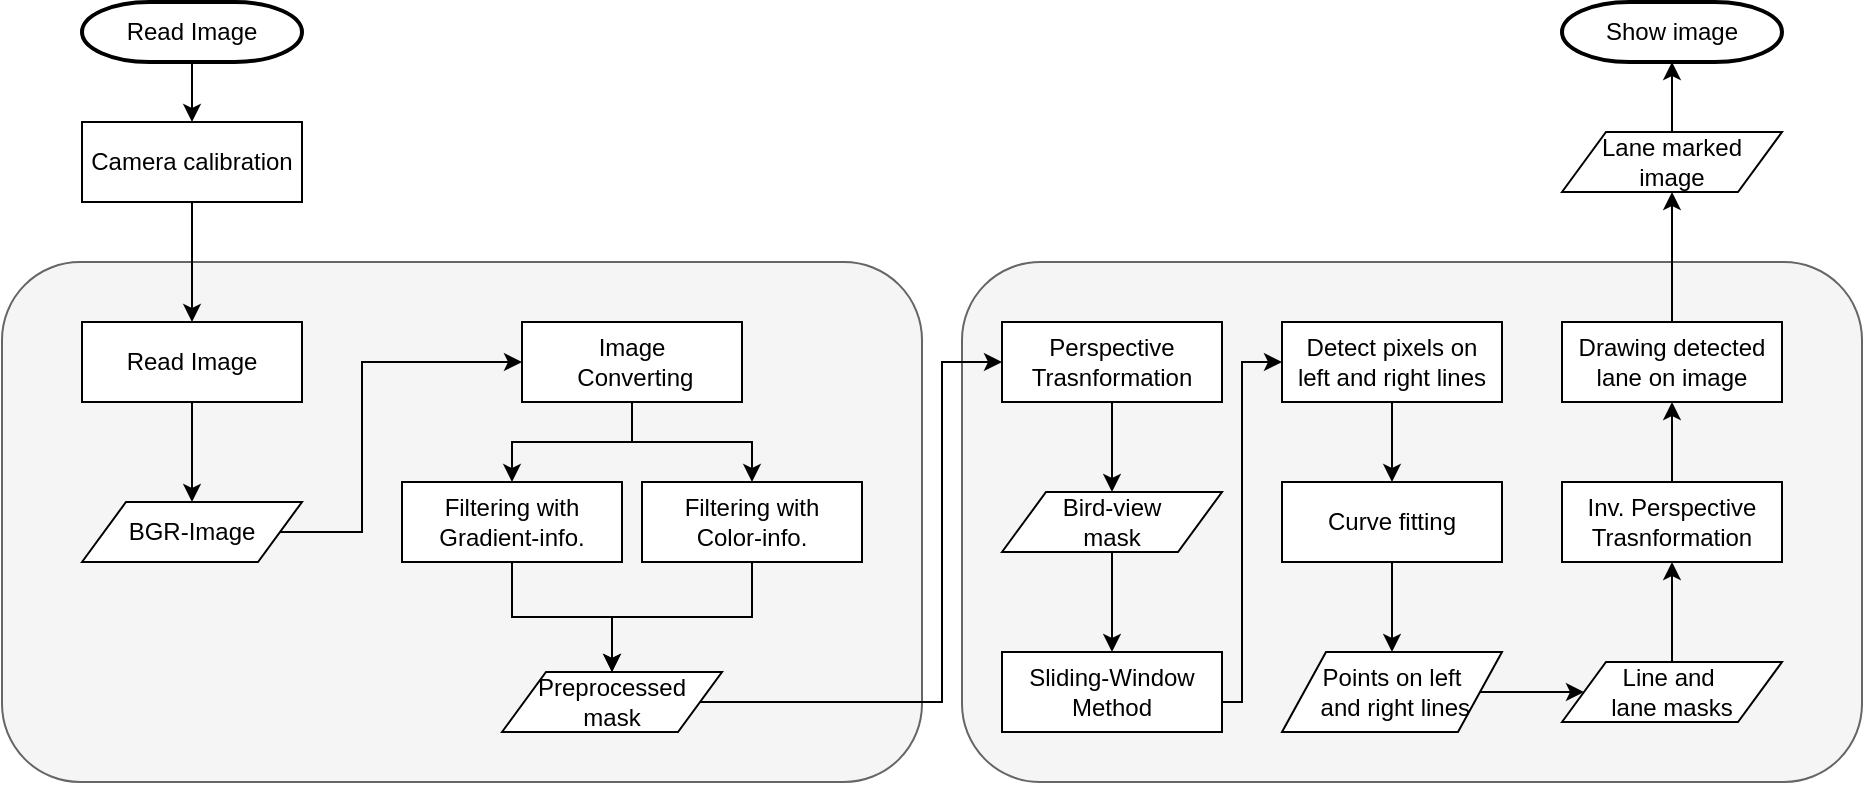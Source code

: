 <mxfile version="13.0.3" type="device"><diagram id="4iPB6XCk-d360vSC4pUv" name="Page-1"><mxGraphModel dx="1024" dy="592" grid="1" gridSize="10" guides="1" tooltips="1" connect="1" arrows="1" fold="1" page="1" pageScale="1" pageWidth="1169" pageHeight="827" math="0" shadow="0"><root><mxCell id="0"/><mxCell id="1" parent="0"/><mxCell id="Jfcrov2XrP9BF7XRXsdz-18" value="" style="rounded=1;whiteSpace=wrap;html=1;fillColor=#f5f5f5;strokeColor=#666666;fontColor=#333333;" parent="1" vertex="1"><mxGeometry x="550" y="360" width="450" height="260" as="geometry"/></mxCell><mxCell id="Jfcrov2XrP9BF7XRXsdz-1" value="" style="rounded=1;whiteSpace=wrap;html=1;fillColor=#f5f5f5;strokeColor=#666666;fontColor=#333333;" parent="1" vertex="1"><mxGeometry x="70" y="360" width="460" height="260" as="geometry"/></mxCell><mxCell id="ztRmk6boDe7PoUX3TMo4-4" style="edgeStyle=orthogonalEdgeStyle;rounded=0;orthogonalLoop=1;jettySize=auto;html=1;entryX=0.5;entryY=0;entryDx=0;entryDy=0;fontFamily=Verdana;" edge="1" parent="1" source="Jfcrov2XrP9BF7XRXsdz-2" target="ztRmk6boDe7PoUX3TMo4-2"><mxGeometry relative="1" as="geometry"/></mxCell><mxCell id="Jfcrov2XrP9BF7XRXsdz-2" value="Read Image" style="strokeWidth=2;html=1;shape=mxgraph.flowchart.terminator;whiteSpace=wrap;" parent="1" vertex="1"><mxGeometry x="110" y="230" width="110" height="30" as="geometry"/></mxCell><mxCell id="Jfcrov2XrP9BF7XRXsdz-45" style="edgeStyle=orthogonalEdgeStyle;rounded=0;orthogonalLoop=1;jettySize=auto;html=1;entryX=0;entryY=0.5;entryDx=0;entryDy=0;" parent="1" source="Jfcrov2XrP9BF7XRXsdz-3" target="Jfcrov2XrP9BF7XRXsdz-7" edge="1"><mxGeometry relative="1" as="geometry"><Array as="points"><mxPoint x="250" y="495"/><mxPoint x="250" y="410"/></Array></mxGeometry></mxCell><mxCell id="Jfcrov2XrP9BF7XRXsdz-3" value="BGR-Image" style="shape=parallelogram;perimeter=parallelogramPerimeter;whiteSpace=wrap;html=1;" parent="1" vertex="1"><mxGeometry x="110" y="480" width="110" height="30" as="geometry"/></mxCell><mxCell id="Jfcrov2XrP9BF7XRXsdz-46" style="edgeStyle=orthogonalEdgeStyle;rounded=0;orthogonalLoop=1;jettySize=auto;html=1;entryX=0.5;entryY=0;entryDx=0;entryDy=0;" parent="1" source="Jfcrov2XrP9BF7XRXsdz-7" target="Jfcrov2XrP9BF7XRXsdz-12" edge="1"><mxGeometry relative="1" as="geometry"/></mxCell><mxCell id="Jfcrov2XrP9BF7XRXsdz-47" style="edgeStyle=orthogonalEdgeStyle;rounded=0;orthogonalLoop=1;jettySize=auto;html=1;" parent="1" source="Jfcrov2XrP9BF7XRXsdz-7" target="Jfcrov2XrP9BF7XRXsdz-13" edge="1"><mxGeometry relative="1" as="geometry"/></mxCell><mxCell id="Jfcrov2XrP9BF7XRXsdz-7" value="Image&lt;br&gt;&amp;nbsp;Converting&lt;br&gt;" style="rounded=0;whiteSpace=wrap;html=1;" parent="1" vertex="1"><mxGeometry x="330" y="390" width="110" height="40" as="geometry"/></mxCell><mxCell id="Jfcrov2XrP9BF7XRXsdz-58" style="edgeStyle=orthogonalEdgeStyle;rounded=0;orthogonalLoop=1;jettySize=auto;html=1;entryX=0;entryY=0.5;entryDx=0;entryDy=0;" parent="1" source="Jfcrov2XrP9BF7XRXsdz-11" target="Jfcrov2XrP9BF7XRXsdz-25" edge="1"><mxGeometry relative="1" as="geometry"><Array as="points"><mxPoint x="540" y="580"/><mxPoint x="540" y="410"/></Array></mxGeometry></mxCell><mxCell id="Jfcrov2XrP9BF7XRXsdz-11" value="Preprocessed&lt;br&gt;mask" style="shape=parallelogram;perimeter=parallelogramPerimeter;whiteSpace=wrap;html=1;" parent="1" vertex="1"><mxGeometry x="320" y="565" width="110" height="30" as="geometry"/></mxCell><mxCell id="Jfcrov2XrP9BF7XRXsdz-48" style="edgeStyle=orthogonalEdgeStyle;rounded=0;orthogonalLoop=1;jettySize=auto;html=1;entryX=0.5;entryY=0;entryDx=0;entryDy=0;" parent="1" source="Jfcrov2XrP9BF7XRXsdz-12" target="Jfcrov2XrP9BF7XRXsdz-11" edge="1"><mxGeometry relative="1" as="geometry"/></mxCell><mxCell id="Jfcrov2XrP9BF7XRXsdz-12" value="Filtering with&lt;br&gt;Gradient-info.&lt;span style=&quot;font-family: monospace ; font-size: 0px&quot;&gt;%3CmxGraphModel%3E%3Croot%3E%3CmxCell%20id%3D%220%22%2F%3E%3CmxCell%20id%3D%221%22%20parent%3D%220%22%2F%3E%3CmxCell%20id%3D%222%22%20value%3D%22Image%26lt%3Bbr%26gt%3B%26amp%3Bnbsp%3BConverting%26lt%3Bbr%26gt%3B%22%20style%3D%22rounded%3D0%3BwhiteSpace%3Dwrap%3Bhtml%3D1%3B%22%20vertex%3D%221%22%20parent%3D%221%22%3E%3CmxGeometry%20x%3D%2270%22%20y%3D%22330%22%20width%3D%22110%22%20height%3D%2240%22%20as%3D%22geometry%22%2F%3E%3C%2FmxCell%3E%3C%2Froot%3E%3C%2FmxGraphModel%3E&lt;/span&gt;" style="rounded=0;whiteSpace=wrap;html=1;" parent="1" vertex="1"><mxGeometry x="270" y="470" width="110" height="40" as="geometry"/></mxCell><mxCell id="Jfcrov2XrP9BF7XRXsdz-49" style="edgeStyle=orthogonalEdgeStyle;rounded=0;orthogonalLoop=1;jettySize=auto;html=1;entryX=0.5;entryY=0;entryDx=0;entryDy=0;" parent="1" source="Jfcrov2XrP9BF7XRXsdz-13" target="Jfcrov2XrP9BF7XRXsdz-11" edge="1"><mxGeometry relative="1" as="geometry"/></mxCell><mxCell id="Jfcrov2XrP9BF7XRXsdz-13" value="Filtering with&lt;br&gt;Color-info.&lt;span style=&quot;font-family: monospace ; font-size: 0px&quot;&gt;%3CmxGraphModel%3E%3Croot%3E%3CmxCell%20id%3D%220%22%2F%3E%3CmxCell%20id%3D%221%22%20parent%3D%220%22%2F%3E%3CmxCell%20id%3D%222%22%20value%3D%22Image%26lt%3Bbr%26gt%3B%26amp%3Bnbsp%3BConverting%26lt%3Bbr%26gt%3B%22%20style%3D%22rounded%3D0%3BwhiteSpace%3Dwrap%3Bhtml%3D1%3B%22%20vertex%3D%221%22%20parent%3D%221%22%3E%3CmxGeometry%20x%3D%2270%22%20y%3D%22330%22%20width%3D%22110%22%20height%3D%2240%22%20as%3D%22geometry%22%2F%3E%3C%2FmxCell%3E%3C%2Froot%3E%3C%2FmxGraphModel%3E&lt;/span&gt;" style="rounded=0;whiteSpace=wrap;html=1;" parent="1" vertex="1"><mxGeometry x="390" y="470" width="110" height="40" as="geometry"/></mxCell><mxCell id="Jfcrov2XrP9BF7XRXsdz-24" style="edgeStyle=orthogonalEdgeStyle;rounded=0;orthogonalLoop=1;jettySize=auto;html=1;entryX=0.5;entryY=0;entryDx=0;entryDy=0;" parent="1" source="Jfcrov2XrP9BF7XRXsdz-22" target="Jfcrov2XrP9BF7XRXsdz-3" edge="1"><mxGeometry relative="1" as="geometry"/></mxCell><mxCell id="Jfcrov2XrP9BF7XRXsdz-22" value="Read Image" style="rounded=0;whiteSpace=wrap;html=1;" parent="1" vertex="1"><mxGeometry x="110" y="390" width="110" height="40" as="geometry"/></mxCell><mxCell id="Jfcrov2XrP9BF7XRXsdz-28" style="edgeStyle=orthogonalEdgeStyle;rounded=0;orthogonalLoop=1;jettySize=auto;html=1;entryX=0.5;entryY=0;entryDx=0;entryDy=0;" parent="1" source="Jfcrov2XrP9BF7XRXsdz-25" target="Jfcrov2XrP9BF7XRXsdz-27" edge="1"><mxGeometry relative="1" as="geometry"/></mxCell><mxCell id="Jfcrov2XrP9BF7XRXsdz-25" value="Perspective&lt;br&gt;Trasnformation" style="rounded=0;whiteSpace=wrap;html=1;" parent="1" vertex="1"><mxGeometry x="570" y="390" width="110" height="40" as="geometry"/></mxCell><mxCell id="Jfcrov2XrP9BF7XRXsdz-37" style="edgeStyle=orthogonalEdgeStyle;rounded=0;orthogonalLoop=1;jettySize=auto;html=1;entryX=0.5;entryY=0;entryDx=0;entryDy=0;" parent="1" source="Jfcrov2XrP9BF7XRXsdz-27" target="Jfcrov2XrP9BF7XRXsdz-30" edge="1"><mxGeometry relative="1" as="geometry"/></mxCell><mxCell id="Jfcrov2XrP9BF7XRXsdz-27" value="Bird-view&lt;br&gt;mask" style="shape=parallelogram;perimeter=parallelogramPerimeter;whiteSpace=wrap;html=1;" parent="1" vertex="1"><mxGeometry x="570" y="475" width="110" height="30" as="geometry"/></mxCell><mxCell id="Jfcrov2XrP9BF7XRXsdz-38" style="edgeStyle=orthogonalEdgeStyle;rounded=0;orthogonalLoop=1;jettySize=auto;html=1;entryX=0;entryY=0.5;entryDx=0;entryDy=0;" parent="1" source="Jfcrov2XrP9BF7XRXsdz-30" target="Jfcrov2XrP9BF7XRXsdz-32" edge="1"><mxGeometry relative="1" as="geometry"><Array as="points"><mxPoint x="690" y="580"/><mxPoint x="690" y="410"/></Array></mxGeometry></mxCell><mxCell id="Jfcrov2XrP9BF7XRXsdz-30" value="Sliding-Window&lt;br&gt;Method" style="rounded=0;whiteSpace=wrap;html=1;" parent="1" vertex="1"><mxGeometry x="570" y="555" width="110" height="40" as="geometry"/></mxCell><mxCell id="Jfcrov2XrP9BF7XRXsdz-39" style="edgeStyle=orthogonalEdgeStyle;rounded=0;orthogonalLoop=1;jettySize=auto;html=1;entryX=0.5;entryY=0;entryDx=0;entryDy=0;" parent="1" source="Jfcrov2XrP9BF7XRXsdz-32" target="Jfcrov2XrP9BF7XRXsdz-36" edge="1"><mxGeometry relative="1" as="geometry"/></mxCell><mxCell id="Jfcrov2XrP9BF7XRXsdz-32" value="Detect pixels on &lt;br&gt;left and right lines" style="rounded=0;whiteSpace=wrap;html=1;" parent="1" vertex="1"><mxGeometry x="710" y="390" width="110" height="40" as="geometry"/></mxCell><mxCell id="Jfcrov2XrP9BF7XRXsdz-41" style="edgeStyle=orthogonalEdgeStyle;rounded=0;orthogonalLoop=1;jettySize=auto;html=1;entryX=0.5;entryY=0;entryDx=0;entryDy=0;" parent="1" source="Jfcrov2XrP9BF7XRXsdz-36" target="Jfcrov2XrP9BF7XRXsdz-40" edge="1"><mxGeometry relative="1" as="geometry"/></mxCell><mxCell id="Jfcrov2XrP9BF7XRXsdz-36" value="Curve fitting" style="rounded=0;whiteSpace=wrap;html=1;" parent="1" vertex="1"><mxGeometry x="710" y="470" width="110" height="40" as="geometry"/></mxCell><mxCell id="Jfcrov2XrP9BF7XRXsdz-55" style="edgeStyle=orthogonalEdgeStyle;rounded=0;orthogonalLoop=1;jettySize=auto;html=1;entryX=0;entryY=0.5;entryDx=0;entryDy=0;" parent="1" source="Jfcrov2XrP9BF7XRXsdz-40" target="Jfcrov2XrP9BF7XRXsdz-44" edge="1"><mxGeometry relative="1" as="geometry"/></mxCell><mxCell id="Jfcrov2XrP9BF7XRXsdz-40" value="Points on left&lt;br&gt;&amp;nbsp;and right lines" style="shape=parallelogram;perimeter=parallelogramPerimeter;whiteSpace=wrap;html=1;" parent="1" vertex="1"><mxGeometry x="710" y="555" width="110" height="40" as="geometry"/></mxCell><mxCell id="Jfcrov2XrP9BF7XRXsdz-56" style="edgeStyle=orthogonalEdgeStyle;rounded=0;orthogonalLoop=1;jettySize=auto;html=1;entryX=0.5;entryY=1;entryDx=0;entryDy=0;" parent="1" source="Jfcrov2XrP9BF7XRXsdz-44" target="Jfcrov2XrP9BF7XRXsdz-53" edge="1"><mxGeometry relative="1" as="geometry"/></mxCell><mxCell id="Jfcrov2XrP9BF7XRXsdz-44" value="Line and&amp;nbsp;&lt;br&gt;lane masks" style="shape=parallelogram;perimeter=parallelogramPerimeter;whiteSpace=wrap;html=1;" parent="1" vertex="1"><mxGeometry x="850" y="560" width="110" height="30" as="geometry"/></mxCell><mxCell id="Jfcrov2XrP9BF7XRXsdz-57" style="edgeStyle=orthogonalEdgeStyle;rounded=0;orthogonalLoop=1;jettySize=auto;html=1;entryX=0.5;entryY=1;entryDx=0;entryDy=0;" parent="1" source="Jfcrov2XrP9BF7XRXsdz-53" target="Jfcrov2XrP9BF7XRXsdz-54" edge="1"><mxGeometry relative="1" as="geometry"/></mxCell><mxCell id="Jfcrov2XrP9BF7XRXsdz-53" value="Inv. Perspective&lt;br&gt;Trasnformation" style="rounded=0;whiteSpace=wrap;html=1;" parent="1" vertex="1"><mxGeometry x="850" y="470" width="110" height="40" as="geometry"/></mxCell><mxCell id="Jfcrov2XrP9BF7XRXsdz-61" style="edgeStyle=orthogonalEdgeStyle;rounded=0;orthogonalLoop=1;jettySize=auto;html=1;entryX=0.5;entryY=1;entryDx=0;entryDy=0;" parent="1" source="Jfcrov2XrP9BF7XRXsdz-54" target="Jfcrov2XrP9BF7XRXsdz-60" edge="1"><mxGeometry relative="1" as="geometry"/></mxCell><mxCell id="Jfcrov2XrP9BF7XRXsdz-54" value="Drawing detected&lt;br&gt;lane on image" style="rounded=0;whiteSpace=wrap;html=1;" parent="1" vertex="1"><mxGeometry x="850" y="390" width="110" height="40" as="geometry"/></mxCell><mxCell id="ztRmk6boDe7PoUX3TMo4-6" value="" style="edgeStyle=orthogonalEdgeStyle;rounded=0;orthogonalLoop=1;jettySize=auto;html=1;fontFamily=Verdana;" edge="1" parent="1" source="Jfcrov2XrP9BF7XRXsdz-60" target="Jfcrov2XrP9BF7XRXsdz-62"><mxGeometry relative="1" as="geometry"/></mxCell><mxCell id="Jfcrov2XrP9BF7XRXsdz-60" value="Lane marked&lt;br&gt;image" style="shape=parallelogram;perimeter=parallelogramPerimeter;whiteSpace=wrap;html=1;" parent="1" vertex="1"><mxGeometry x="850" y="295" width="110" height="30" as="geometry"/></mxCell><mxCell id="Jfcrov2XrP9BF7XRXsdz-62" value="Show image" style="strokeWidth=2;html=1;shape=mxgraph.flowchart.terminator;whiteSpace=wrap;" parent="1" vertex="1"><mxGeometry x="850" y="230" width="110" height="30" as="geometry"/></mxCell><mxCell id="ztRmk6boDe7PoUX3TMo4-5" style="edgeStyle=orthogonalEdgeStyle;rounded=0;orthogonalLoop=1;jettySize=auto;html=1;fontFamily=Verdana;" edge="1" parent="1" source="ztRmk6boDe7PoUX3TMo4-2" target="Jfcrov2XrP9BF7XRXsdz-22"><mxGeometry relative="1" as="geometry"/></mxCell><mxCell id="ztRmk6boDe7PoUX3TMo4-2" value="Camera calibration" style="rounded=0;whiteSpace=wrap;html=1;" vertex="1" parent="1"><mxGeometry x="110" y="290" width="110" height="40" as="geometry"/></mxCell></root></mxGraphModel></diagram></mxfile>